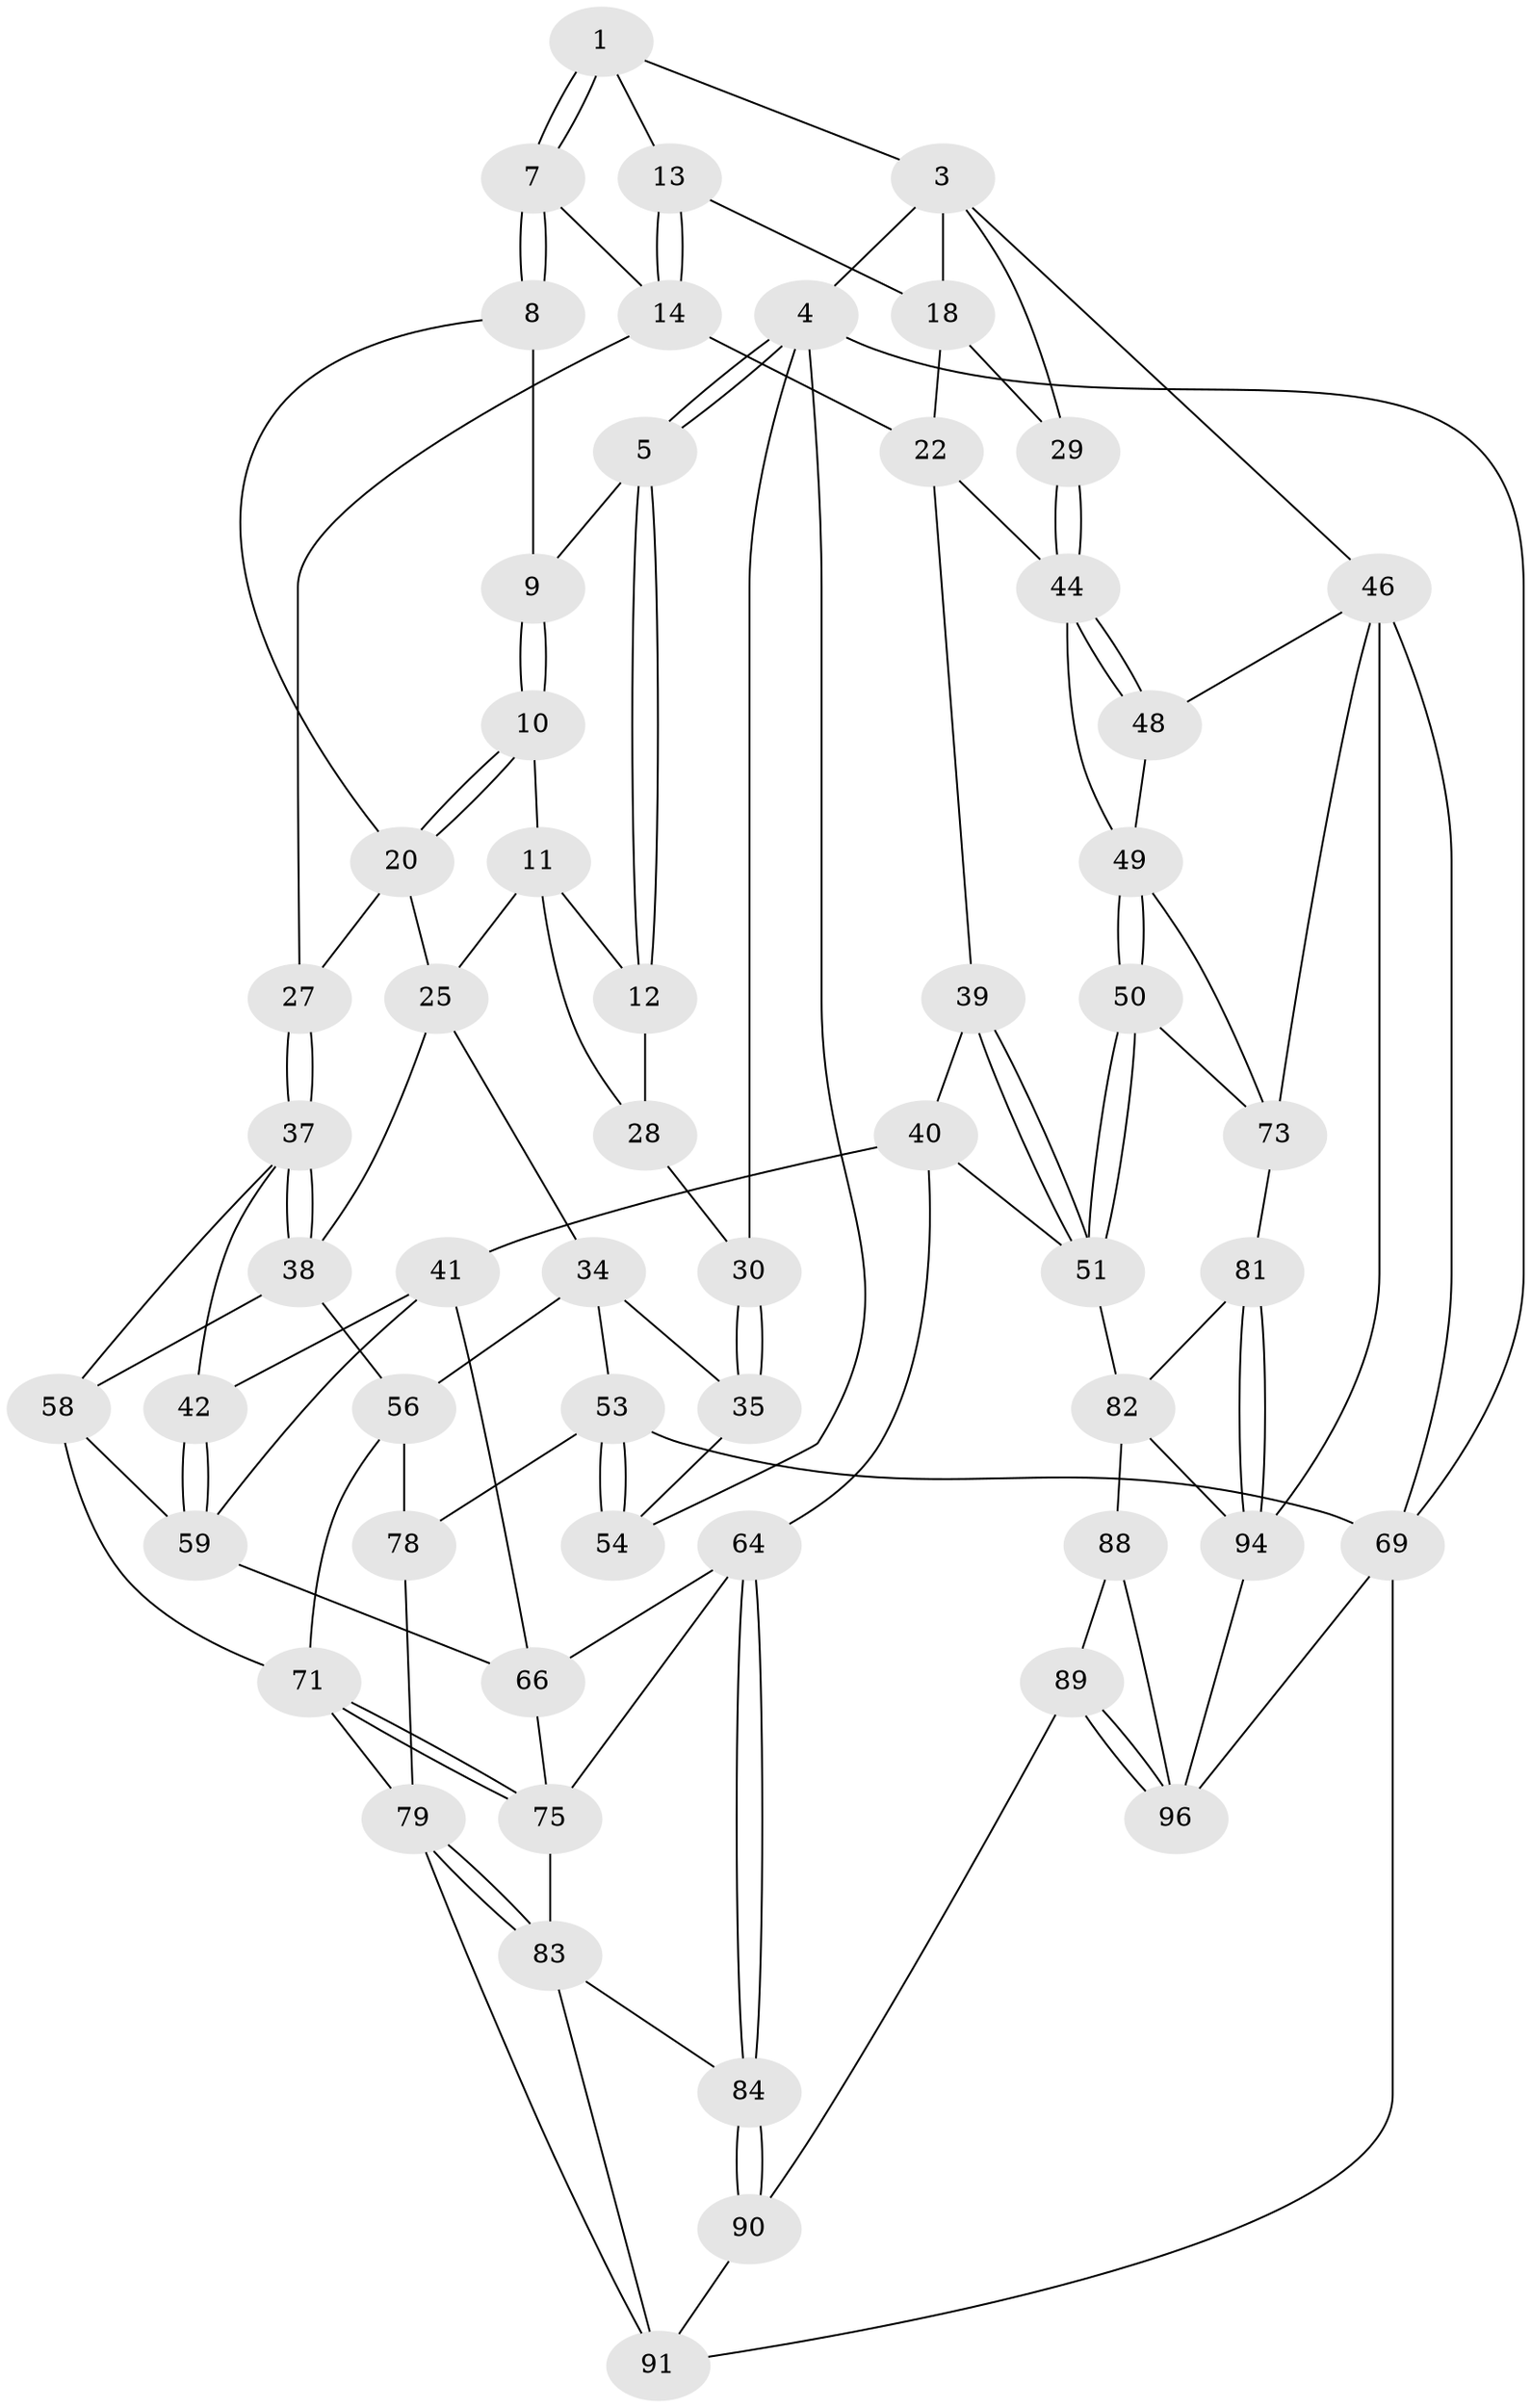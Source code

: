 // original degree distribution, {3: 0.02040816326530612, 4: 0.29591836734693877, 6: 0.2755102040816326, 5: 0.40816326530612246}
// Generated by graph-tools (version 1.1) at 2025/11/02/27/25 16:11:57]
// undirected, 57 vertices, 127 edges
graph export_dot {
graph [start="1"]
  node [color=gray90,style=filled];
  1 [pos="+0.5623661880437962+0",super="+2"];
  3 [pos="+1+0",super="+17"];
  4 [pos="+0+0",super="+32"];
  5 [pos="+0+0",super="+6"];
  7 [pos="+0.5284084599857121+0.0754223286733648",super="+16"];
  8 [pos="+0.40261218127057735+0.03268662566609058",super="+19"];
  9 [pos="+0.37227924681556396+0"];
  10 [pos="+0.3113714113709678+0.06998348065258138"];
  11 [pos="+0.2998342506289387+0.0663986919464503",super="+26"];
  12 [pos="+0.035701080462716556+0"];
  13 [pos="+0.7911250507267996+0"];
  14 [pos="+0.7075621325683111+0.24048903766119384",super="+15"];
  18 [pos="+0.8910808272254181+0.05696339832457431",super="+21"];
  20 [pos="+0.34553550920145654+0.1294370193481591",super="+24"];
  22 [pos="+0.7554606994910483+0.2688202096183526",super="+23"];
  25 [pos="+0.2552008345234143+0.23067890381107437",super="+33"];
  27 [pos="+0.5298540105188213+0.2817294339739336"];
  28 [pos="+0.11696980734197092+0.113681226814474"];
  29 [pos="+1+0.018370347480054863"];
  30 [pos="+0.08919853337437277+0.21634152559276373",super="+31"];
  34 [pos="+0.20961849865380305+0.36797024327071265",super="+52"];
  35 [pos="+0.1525091902658215+0.3600610585940552",super="+36"];
  37 [pos="+0.5181491245009576+0.3000188058071423",super="+43"];
  38 [pos="+0.29099059224407336+0.4017931309033365",super="+55"];
  39 [pos="+0.6956520825456722+0.38528476426966796"];
  40 [pos="+0.6300438988632014+0.4982091297829983",super="+63"];
  41 [pos="+0.5552803491796381+0.4816580375410327",super="+61"];
  42 [pos="+0.5139743208334431+0.43233474839885666"];
  44 [pos="+1+0.3936441178626055",super="+45"];
  46 [pos="+1+1",super="+47"];
  48 [pos="+1+0.49242032009714376"];
  49 [pos="+0.8350578545479944+0.4885304822213",super="+70"];
  50 [pos="+0.7447506449926831+0.6241814382286358"];
  51 [pos="+0.7366946251884923+0.6297264488185936",super="+67"];
  53 [pos="+0+0.5432472989263019",super="+68"];
  54 [pos="+0+0.4405519320253867"];
  56 [pos="+0.26025984120423606+0.5617322078283956",super="+57"];
  58 [pos="+0.34513801994166543+0.4892744248869915",super="+60"];
  59 [pos="+0.4358502186532598+0.5561070513711797",super="+62"];
  64 [pos="+0.6799308312594727+0.6641585917667104",super="+65"];
  66 [pos="+0.5541496929511651+0.6003774393711315",super="+74"];
  69 [pos="+0+1",super="+97"];
  71 [pos="+0.34607405898934723+0.6967555220135021",super="+72"];
  73 [pos="+0.9049281238282411+0.6379853087151505",super="+77"];
  75 [pos="+0.4684276094772825+0.668751528694219",super="+76"];
  78 [pos="+0.20249371240603467+0.8202602267734445"];
  79 [pos="+0.3226661359246516+0.7818922549998905",super="+80"];
  81 [pos="+0.9776061034932414+0.7591375119175862"];
  82 [pos="+0.7715605510004454+0.7658742338763999",super="+87"];
  83 [pos="+0.4714926737248764+0.7901124424833469",super="+86"];
  84 [pos="+0.600324628482803+0.8065446106164542",super="+85"];
  88 [pos="+0.701794337873617+0.9135994835539543"];
  89 [pos="+0.6999574042118253+0.9134582819723115"];
  90 [pos="+0.6297451091597968+0.9011908855704778",super="+93"];
  91 [pos="+0.4831952448441501+1",super="+92"];
  94 [pos="+0.8642114111589784+0.9439477344457651",super="+95"];
  96 [pos="+0.48357409757413605+1",super="+98"];
  1 -- 7;
  1 -- 7;
  1 -- 3;
  1 -- 13;
  3 -- 4;
  3 -- 46;
  3 -- 18;
  3 -- 29;
  4 -- 5;
  4 -- 5;
  4 -- 69;
  4 -- 54;
  4 -- 30;
  5 -- 12;
  5 -- 12;
  5 -- 9;
  7 -- 8 [weight=2];
  7 -- 8;
  7 -- 14;
  8 -- 9;
  8 -- 20;
  9 -- 10;
  9 -- 10;
  10 -- 11;
  10 -- 20;
  10 -- 20;
  11 -- 12;
  11 -- 25;
  11 -- 28;
  12 -- 28;
  13 -- 14;
  13 -- 14;
  13 -- 18;
  14 -- 27;
  14 -- 22;
  18 -- 29;
  18 -- 22;
  20 -- 25;
  20 -- 27;
  22 -- 44;
  22 -- 39;
  25 -- 34;
  25 -- 38;
  27 -- 37;
  27 -- 37;
  28 -- 30;
  29 -- 44;
  29 -- 44;
  30 -- 35 [weight=2];
  30 -- 35;
  34 -- 35;
  34 -- 53;
  34 -- 56;
  35 -- 54;
  37 -- 38;
  37 -- 38;
  37 -- 42;
  37 -- 58;
  38 -- 56;
  38 -- 58;
  39 -- 40;
  39 -- 51;
  39 -- 51;
  40 -- 41;
  40 -- 64;
  40 -- 51;
  41 -- 42;
  41 -- 66;
  41 -- 59;
  42 -- 59;
  42 -- 59;
  44 -- 48;
  44 -- 48;
  44 -- 49;
  46 -- 69;
  46 -- 48;
  46 -- 73;
  46 -- 94;
  48 -- 49;
  49 -- 50;
  49 -- 50;
  49 -- 73;
  50 -- 51;
  50 -- 51;
  50 -- 73;
  51 -- 82;
  53 -- 54;
  53 -- 54;
  53 -- 69;
  53 -- 78;
  56 -- 78;
  56 -- 71;
  58 -- 59;
  58 -- 71;
  59 -- 66;
  64 -- 84;
  64 -- 84;
  64 -- 66;
  64 -- 75;
  66 -- 75;
  69 -- 96;
  69 -- 91;
  71 -- 75;
  71 -- 75;
  71 -- 79;
  73 -- 81;
  75 -- 83;
  78 -- 79;
  79 -- 83;
  79 -- 83;
  79 -- 91;
  81 -- 82;
  81 -- 94;
  81 -- 94;
  82 -- 88;
  82 -- 94;
  83 -- 91;
  83 -- 84;
  84 -- 90 [weight=2];
  84 -- 90;
  88 -- 89;
  88 -- 96;
  89 -- 90;
  89 -- 96;
  89 -- 96;
  90 -- 91;
  94 -- 96;
}
